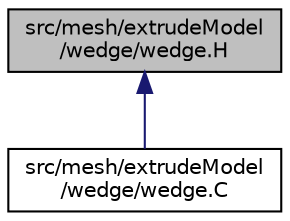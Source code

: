 digraph "src/mesh/extrudeModel/wedge/wedge.H"
{
  bgcolor="transparent";
  edge [fontname="Helvetica",fontsize="10",labelfontname="Helvetica",labelfontsize="10"];
  node [fontname="Helvetica",fontsize="10",shape=record];
  Node1 [label="src/mesh/extrudeModel\l/wedge/wedge.H",height=0.2,width=0.4,color="black", fillcolor="grey75", style="filled", fontcolor="black"];
  Node1 -> Node2 [dir="back",color="midnightblue",fontsize="10",style="solid",fontname="Helvetica"];
  Node2 [label="src/mesh/extrudeModel\l/wedge/wedge.C",height=0.2,width=0.4,color="black",URL="$a07389.html"];
}
